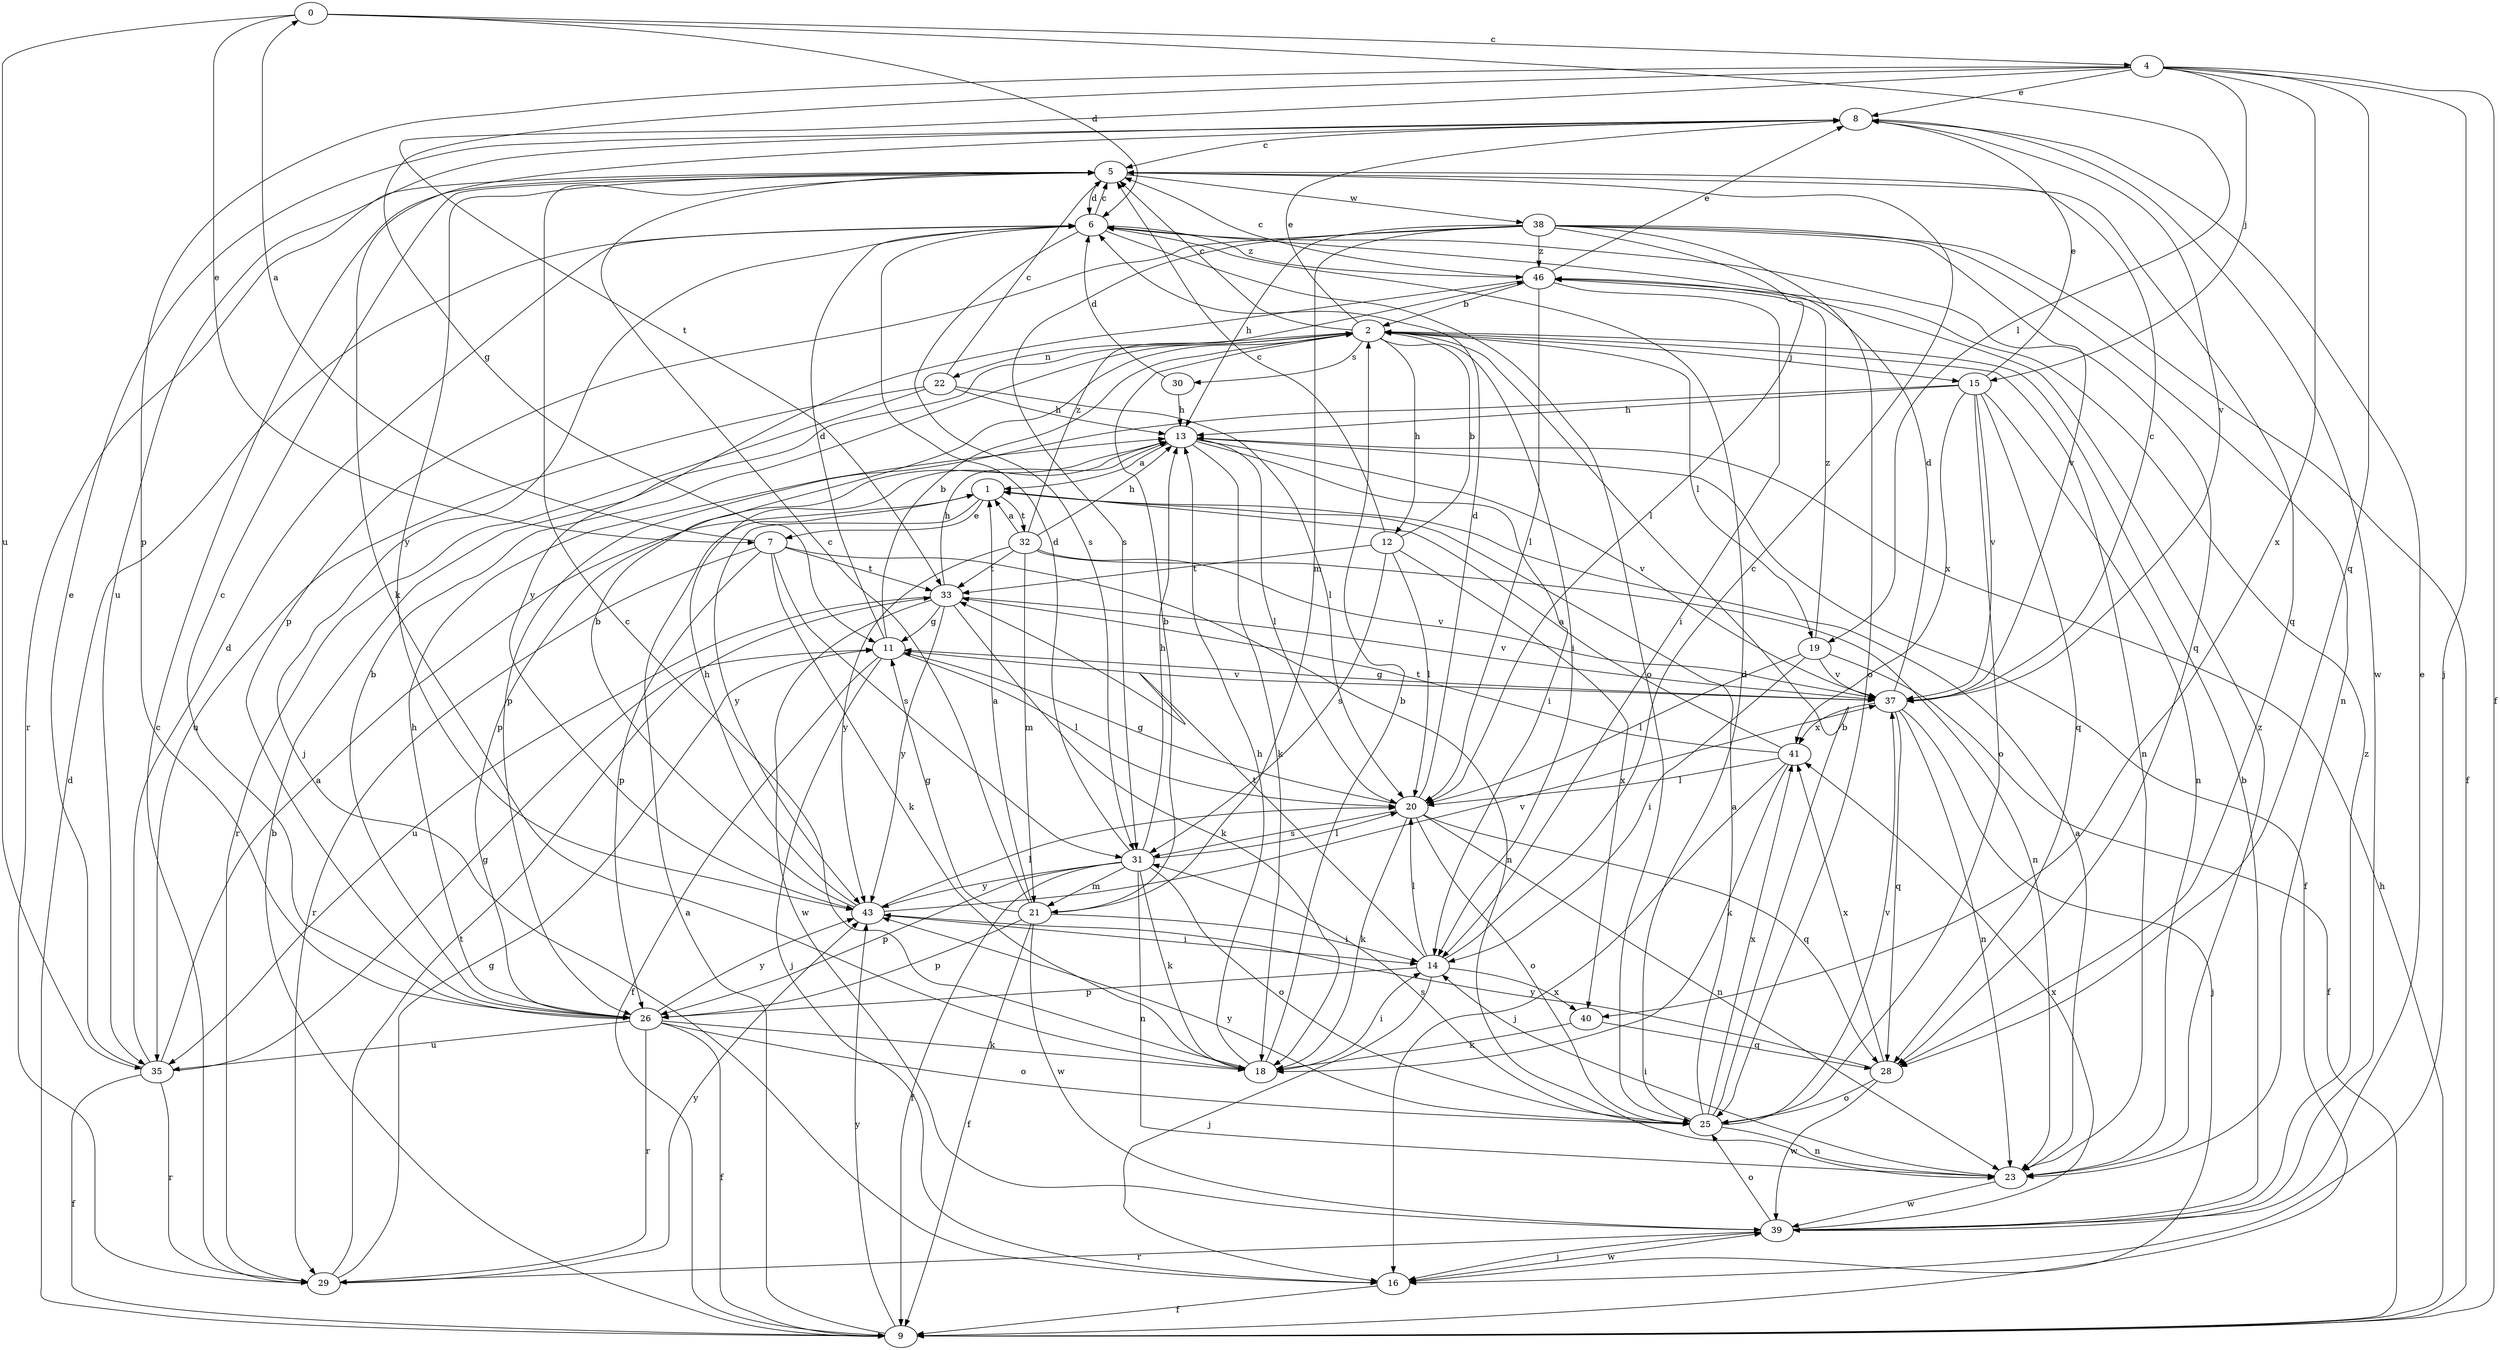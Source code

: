 strict digraph  {
0;
1;
2;
4;
5;
6;
7;
8;
9;
11;
12;
13;
14;
15;
16;
18;
19;
20;
21;
22;
23;
25;
26;
28;
29;
30;
31;
32;
33;
35;
37;
38;
39;
40;
41;
43;
46;
0 -> 4  [label=c];
0 -> 6  [label=d];
0 -> 7  [label=e];
0 -> 19  [label=l];
0 -> 35  [label=u];
1 -> 7  [label=e];
1 -> 32  [label=t];
1 -> 43  [label=y];
2 -> 5  [label=c];
2 -> 8  [label=e];
2 -> 12  [label=h];
2 -> 14  [label=i];
2 -> 15  [label=j];
2 -> 19  [label=l];
2 -> 22  [label=n];
2 -> 23  [label=n];
2 -> 30  [label=s];
4 -> 8  [label=e];
4 -> 9  [label=f];
4 -> 11  [label=g];
4 -> 15  [label=j];
4 -> 16  [label=j];
4 -> 26  [label=p];
4 -> 28  [label=q];
4 -> 33  [label=t];
4 -> 40  [label=x];
5 -> 6  [label=d];
5 -> 28  [label=q];
5 -> 29  [label=r];
5 -> 38  [label=w];
5 -> 43  [label=y];
6 -> 5  [label=c];
6 -> 16  [label=j];
6 -> 25  [label=o];
6 -> 28  [label=q];
6 -> 31  [label=s];
6 -> 46  [label=z];
7 -> 0  [label=a];
7 -> 18  [label=k];
7 -> 23  [label=n];
7 -> 26  [label=p];
7 -> 29  [label=r];
7 -> 31  [label=s];
7 -> 33  [label=t];
8 -> 5  [label=c];
8 -> 18  [label=k];
8 -> 35  [label=u];
8 -> 37  [label=v];
8 -> 39  [label=w];
9 -> 1  [label=a];
9 -> 2  [label=b];
9 -> 6  [label=d];
9 -> 13  [label=h];
9 -> 43  [label=y];
11 -> 2  [label=b];
11 -> 6  [label=d];
11 -> 9  [label=f];
11 -> 16  [label=j];
11 -> 20  [label=l];
11 -> 37  [label=v];
12 -> 2  [label=b];
12 -> 5  [label=c];
12 -> 20  [label=l];
12 -> 31  [label=s];
12 -> 33  [label=t];
12 -> 40  [label=x];
13 -> 1  [label=a];
13 -> 9  [label=f];
13 -> 14  [label=i];
13 -> 18  [label=k];
13 -> 20  [label=l];
13 -> 26  [label=p];
13 -> 37  [label=v];
14 -> 5  [label=c];
14 -> 16  [label=j];
14 -> 20  [label=l];
14 -> 26  [label=p];
14 -> 33  [label=t];
14 -> 40  [label=x];
15 -> 8  [label=e];
15 -> 13  [label=h];
15 -> 23  [label=n];
15 -> 25  [label=o];
15 -> 26  [label=p];
15 -> 28  [label=q];
15 -> 37  [label=v];
15 -> 41  [label=x];
16 -> 9  [label=f];
16 -> 39  [label=w];
18 -> 2  [label=b];
18 -> 5  [label=c];
18 -> 13  [label=h];
18 -> 14  [label=i];
19 -> 9  [label=f];
19 -> 14  [label=i];
19 -> 20  [label=l];
19 -> 37  [label=v];
19 -> 46  [label=z];
20 -> 6  [label=d];
20 -> 11  [label=g];
20 -> 18  [label=k];
20 -> 23  [label=n];
20 -> 25  [label=o];
20 -> 28  [label=q];
20 -> 31  [label=s];
21 -> 1  [label=a];
21 -> 2  [label=b];
21 -> 5  [label=c];
21 -> 9  [label=f];
21 -> 11  [label=g];
21 -> 14  [label=i];
21 -> 26  [label=p];
21 -> 39  [label=w];
22 -> 5  [label=c];
22 -> 13  [label=h];
22 -> 20  [label=l];
22 -> 29  [label=r];
22 -> 35  [label=u];
23 -> 1  [label=a];
23 -> 14  [label=i];
23 -> 39  [label=w];
23 -> 46  [label=z];
25 -> 1  [label=a];
25 -> 2  [label=b];
25 -> 6  [label=d];
25 -> 23  [label=n];
25 -> 31  [label=s];
25 -> 37  [label=v];
25 -> 41  [label=x];
25 -> 43  [label=y];
26 -> 2  [label=b];
26 -> 5  [label=c];
26 -> 9  [label=f];
26 -> 13  [label=h];
26 -> 18  [label=k];
26 -> 25  [label=o];
26 -> 29  [label=r];
26 -> 35  [label=u];
26 -> 43  [label=y];
28 -> 25  [label=o];
28 -> 39  [label=w];
28 -> 41  [label=x];
28 -> 43  [label=y];
29 -> 5  [label=c];
29 -> 11  [label=g];
29 -> 33  [label=t];
29 -> 43  [label=y];
30 -> 6  [label=d];
30 -> 13  [label=h];
31 -> 6  [label=d];
31 -> 9  [label=f];
31 -> 13  [label=h];
31 -> 18  [label=k];
31 -> 20  [label=l];
31 -> 21  [label=m];
31 -> 23  [label=n];
31 -> 25  [label=o];
31 -> 26  [label=p];
31 -> 43  [label=y];
32 -> 1  [label=a];
32 -> 13  [label=h];
32 -> 21  [label=m];
32 -> 23  [label=n];
32 -> 33  [label=t];
32 -> 37  [label=v];
32 -> 43  [label=y];
32 -> 46  [label=z];
33 -> 11  [label=g];
33 -> 13  [label=h];
33 -> 18  [label=k];
33 -> 35  [label=u];
33 -> 37  [label=v];
33 -> 39  [label=w];
33 -> 43  [label=y];
35 -> 1  [label=a];
35 -> 6  [label=d];
35 -> 8  [label=e];
35 -> 9  [label=f];
35 -> 11  [label=g];
35 -> 29  [label=r];
37 -> 5  [label=c];
37 -> 6  [label=d];
37 -> 11  [label=g];
37 -> 16  [label=j];
37 -> 23  [label=n];
37 -> 28  [label=q];
37 -> 41  [label=x];
38 -> 9  [label=f];
38 -> 13  [label=h];
38 -> 20  [label=l];
38 -> 21  [label=m];
38 -> 23  [label=n];
38 -> 25  [label=o];
38 -> 26  [label=p];
38 -> 31  [label=s];
38 -> 37  [label=v];
38 -> 46  [label=z];
39 -> 2  [label=b];
39 -> 8  [label=e];
39 -> 16  [label=j];
39 -> 25  [label=o];
39 -> 29  [label=r];
39 -> 41  [label=x];
39 -> 46  [label=z];
40 -> 18  [label=k];
40 -> 28  [label=q];
41 -> 1  [label=a];
41 -> 16  [label=j];
41 -> 18  [label=k];
41 -> 20  [label=l];
41 -> 33  [label=t];
43 -> 2  [label=b];
43 -> 13  [label=h];
43 -> 14  [label=i];
43 -> 20  [label=l];
43 -> 37  [label=v];
46 -> 2  [label=b];
46 -> 5  [label=c];
46 -> 8  [label=e];
46 -> 14  [label=i];
46 -> 20  [label=l];
46 -> 43  [label=y];
}
